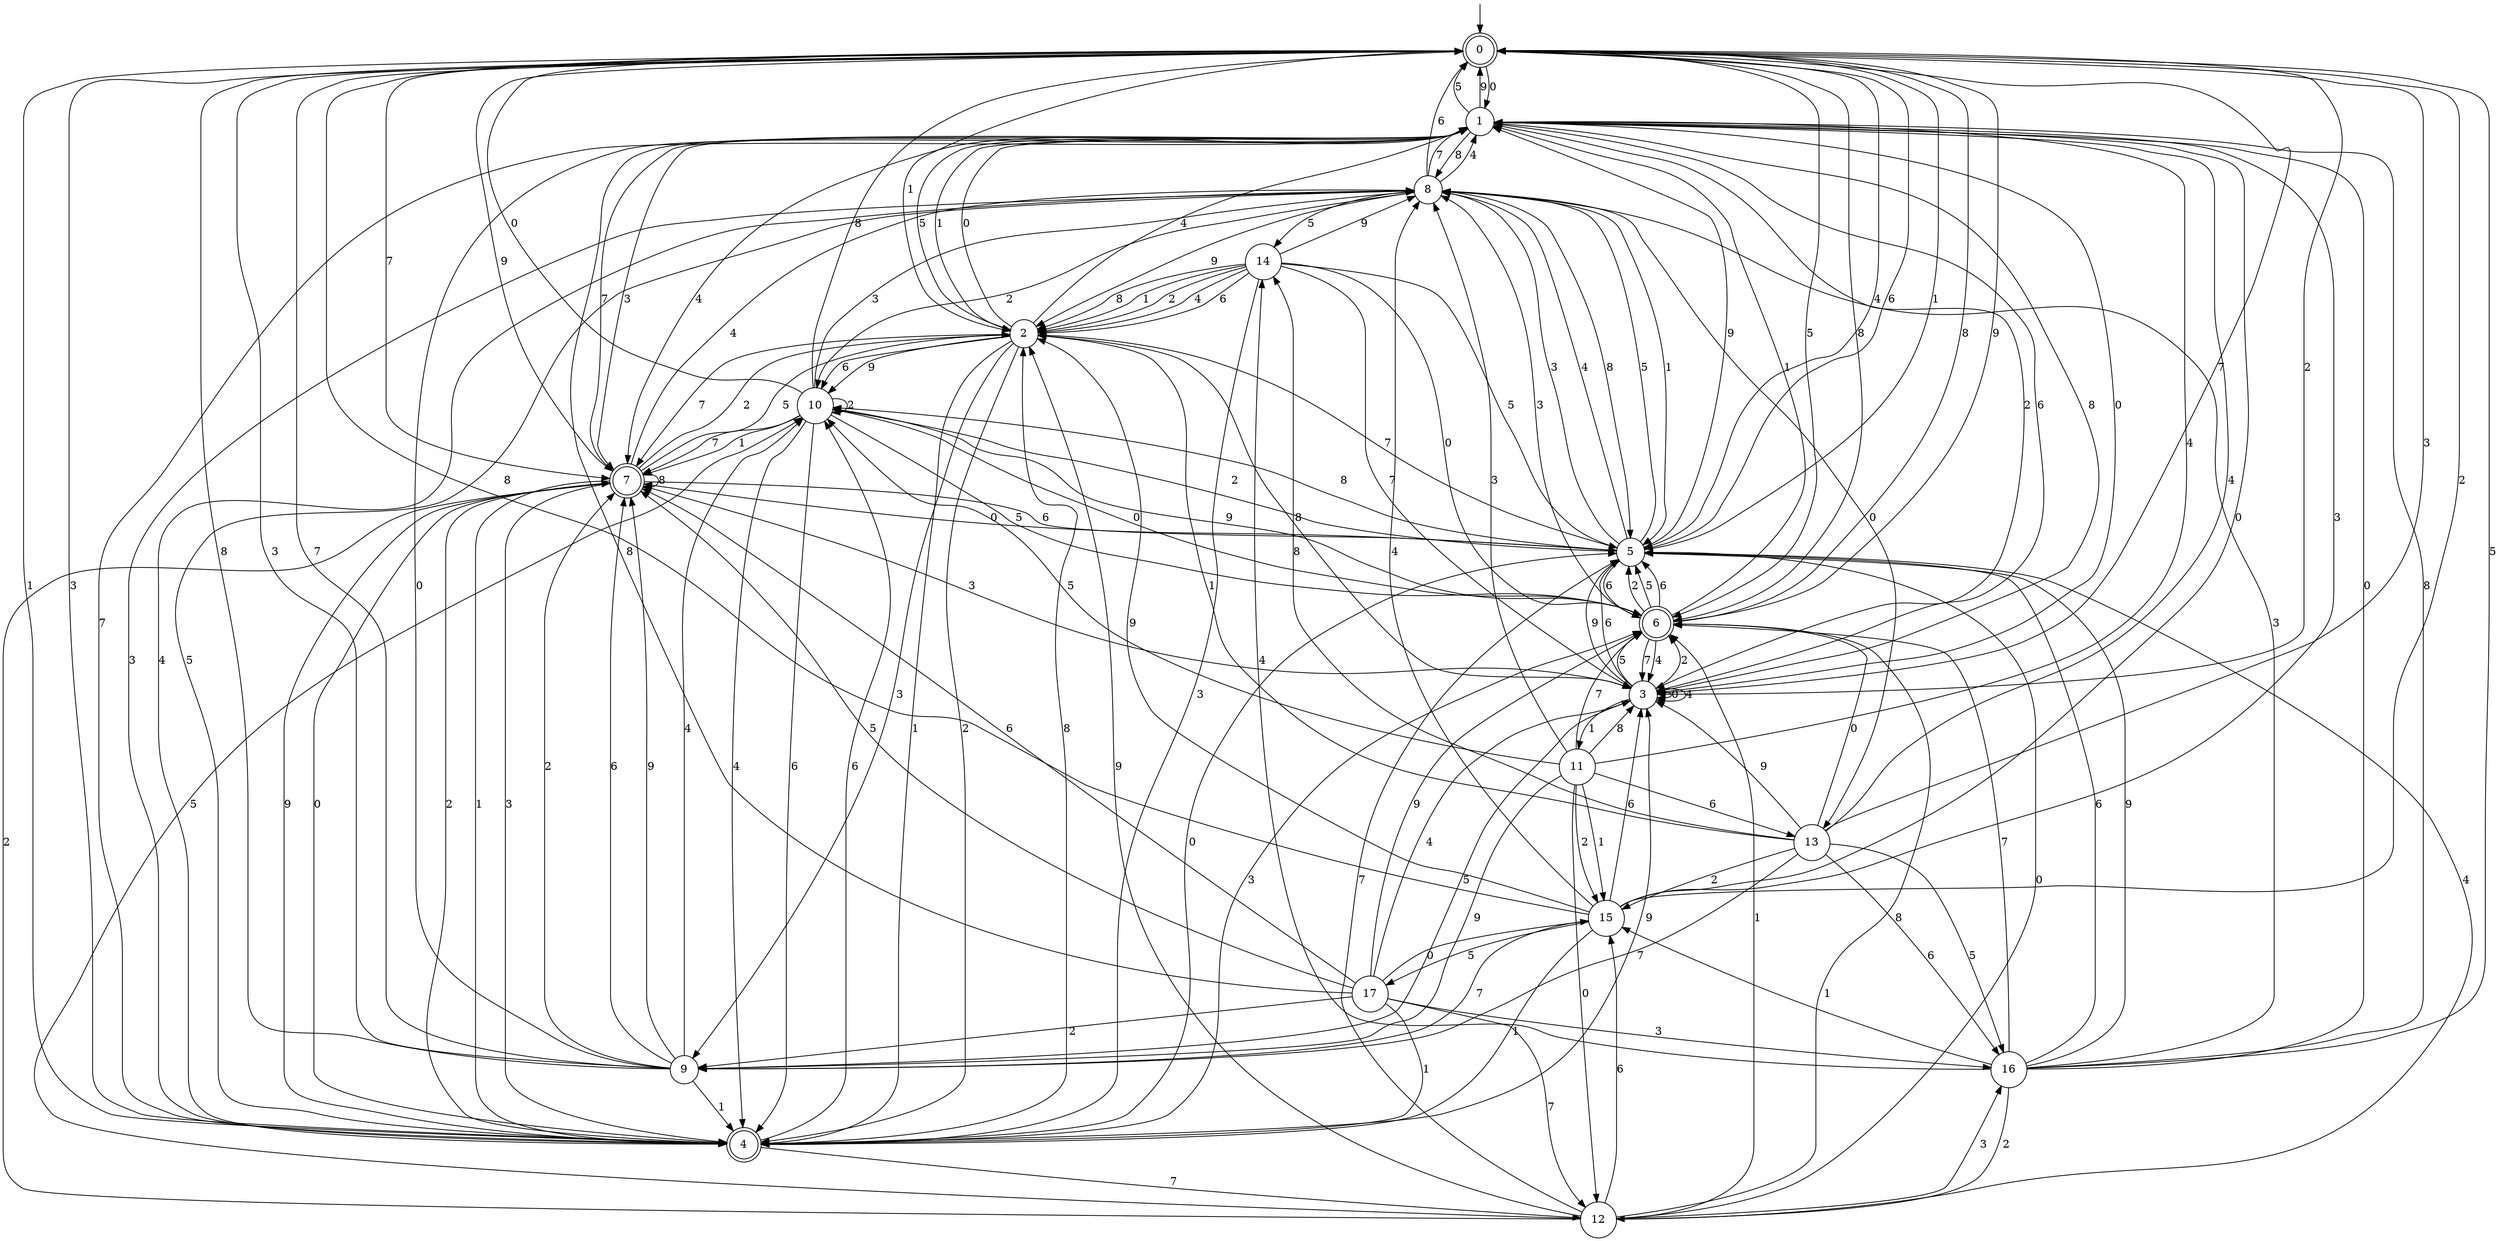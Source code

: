 digraph g {

	s0 [shape="doublecircle" label="0"];
	s1 [shape="circle" label="1"];
	s2 [shape="circle" label="2"];
	s3 [shape="circle" label="3"];
	s4 [shape="doublecircle" label="4"];
	s5 [shape="circle" label="5"];
	s6 [shape="doublecircle" label="6"];
	s7 [shape="doublecircle" label="7"];
	s8 [shape="circle" label="8"];
	s9 [shape="circle" label="9"];
	s10 [shape="circle" label="10"];
	s11 [shape="circle" label="11"];
	s12 [shape="circle" label="12"];
	s13 [shape="circle" label="13"];
	s14 [shape="circle" label="14"];
	s15 [shape="circle" label="15"];
	s16 [shape="circle" label="16"];
	s17 [shape="circle" label="17"];
	s0 -> s1 [label="0"];
	s0 -> s2 [label="1"];
	s0 -> s3 [label="2"];
	s0 -> s4 [label="3"];
	s0 -> s5 [label="4"];
	s0 -> s6 [label="5"];
	s0 -> s5 [label="6"];
	s0 -> s7 [label="7"];
	s0 -> s6 [label="8"];
	s0 -> s7 [label="9"];
	s1 -> s3 [label="0"];
	s1 -> s2 [label="1"];
	s1 -> s3 [label="2"];
	s1 -> s7 [label="3"];
	s1 -> s7 [label="4"];
	s1 -> s0 [label="5"];
	s1 -> s3 [label="6"];
	s1 -> s4 [label="7"];
	s1 -> s8 [label="8"];
	s1 -> s0 [label="9"];
	s2 -> s1 [label="0"];
	s2 -> s4 [label="1"];
	s2 -> s4 [label="2"];
	s2 -> s9 [label="3"];
	s2 -> s1 [label="4"];
	s2 -> s1 [label="5"];
	s2 -> s10 [label="6"];
	s2 -> s7 [label="7"];
	s2 -> s3 [label="8"];
	s2 -> s10 [label="9"];
	s3 -> s3 [label="0"];
	s3 -> s11 [label="1"];
	s3 -> s6 [label="2"];
	s3 -> s7 [label="3"];
	s3 -> s3 [label="4"];
	s3 -> s6 [label="5"];
	s3 -> s5 [label="6"];
	s3 -> s0 [label="7"];
	s3 -> s1 [label="8"];
	s3 -> s5 [label="9"];
	s4 -> s5 [label="0"];
	s4 -> s0 [label="1"];
	s4 -> s7 [label="2"];
	s4 -> s6 [label="3"];
	s4 -> s8 [label="4"];
	s4 -> s8 [label="5"];
	s4 -> s10 [label="6"];
	s4 -> s12 [label="7"];
	s4 -> s2 [label="8"];
	s4 -> s3 [label="9"];
	s5 -> s7 [label="0"];
	s5 -> s0 [label="1"];
	s5 -> s10 [label="2"];
	s5 -> s8 [label="3"];
	s5 -> s8 [label="4"];
	s5 -> s8 [label="5"];
	s5 -> s6 [label="6"];
	s5 -> s2 [label="7"];
	s5 -> s10 [label="8"];
	s5 -> s1 [label="9"];
	s6 -> s10 [label="0"];
	s6 -> s1 [label="1"];
	s6 -> s5 [label="2"];
	s6 -> s8 [label="3"];
	s6 -> s3 [label="4"];
	s6 -> s5 [label="5"];
	s6 -> s5 [label="6"];
	s6 -> s3 [label="7"];
	s6 -> s0 [label="8"];
	s6 -> s0 [label="9"];
	s7 -> s4 [label="0"];
	s7 -> s4 [label="1"];
	s7 -> s2 [label="2"];
	s7 -> s4 [label="3"];
	s7 -> s8 [label="4"];
	s7 -> s2 [label="5"];
	s7 -> s5 [label="6"];
	s7 -> s1 [label="7"];
	s7 -> s7 [label="8"];
	s7 -> s4 [label="9"];
	s8 -> s13 [label="0"];
	s8 -> s5 [label="1"];
	s8 -> s10 [label="2"];
	s8 -> s4 [label="3"];
	s8 -> s1 [label="4"];
	s8 -> s14 [label="5"];
	s8 -> s0 [label="6"];
	s8 -> s1 [label="7"];
	s8 -> s5 [label="8"];
	s8 -> s2 [label="9"];
	s9 -> s1 [label="0"];
	s9 -> s4 [label="1"];
	s9 -> s7 [label="2"];
	s9 -> s0 [label="3"];
	s9 -> s10 [label="4"];
	s9 -> s3 [label="5"];
	s9 -> s7 [label="6"];
	s9 -> s0 [label="7"];
	s9 -> s0 [label="8"];
	s9 -> s7 [label="9"];
	s10 -> s0 [label="0"];
	s10 -> s7 [label="1"];
	s10 -> s10 [label="2"];
	s10 -> s8 [label="3"];
	s10 -> s4 [label="4"];
	s10 -> s6 [label="5"];
	s10 -> s4 [label="6"];
	s10 -> s7 [label="7"];
	s10 -> s0 [label="8"];
	s10 -> s6 [label="9"];
	s11 -> s12 [label="0"];
	s11 -> s15 [label="1"];
	s11 -> s15 [label="2"];
	s11 -> s8 [label="3"];
	s11 -> s1 [label="4"];
	s11 -> s10 [label="5"];
	s11 -> s13 [label="6"];
	s11 -> s6 [label="7"];
	s11 -> s3 [label="8"];
	s11 -> s9 [label="9"];
	s12 -> s5 [label="0"];
	s12 -> s6 [label="1"];
	s12 -> s7 [label="2"];
	s12 -> s16 [label="3"];
	s12 -> s5 [label="4"];
	s12 -> s10 [label="5"];
	s12 -> s15 [label="6"];
	s12 -> s5 [label="7"];
	s12 -> s6 [label="8"];
	s12 -> s2 [label="9"];
	s13 -> s6 [label="0"];
	s13 -> s2 [label="1"];
	s13 -> s15 [label="2"];
	s13 -> s0 [label="3"];
	s13 -> s1 [label="4"];
	s13 -> s16 [label="5"];
	s13 -> s16 [label="6"];
	s13 -> s9 [label="7"];
	s13 -> s14 [label="8"];
	s13 -> s3 [label="9"];
	s14 -> s6 [label="0"];
	s14 -> s2 [label="1"];
	s14 -> s2 [label="2"];
	s14 -> s4 [label="3"];
	s14 -> s2 [label="4"];
	s14 -> s5 [label="5"];
	s14 -> s2 [label="6"];
	s14 -> s3 [label="7"];
	s14 -> s2 [label="8"];
	s14 -> s8 [label="9"];
	s15 -> s1 [label="0"];
	s15 -> s4 [label="1"];
	s15 -> s0 [label="2"];
	s15 -> s1 [label="3"];
	s15 -> s8 [label="4"];
	s15 -> s17 [label="5"];
	s15 -> s3 [label="6"];
	s15 -> s9 [label="7"];
	s15 -> s0 [label="8"];
	s15 -> s2 [label="9"];
	s16 -> s1 [label="0"];
	s16 -> s15 [label="1"];
	s16 -> s12 [label="2"];
	s16 -> s8 [label="3"];
	s16 -> s14 [label="4"];
	s16 -> s0 [label="5"];
	s16 -> s5 [label="6"];
	s16 -> s6 [label="7"];
	s16 -> s1 [label="8"];
	s16 -> s5 [label="9"];
	s17 -> s15 [label="0"];
	s17 -> s4 [label="1"];
	s17 -> s9 [label="2"];
	s17 -> s16 [label="3"];
	s17 -> s3 [label="4"];
	s17 -> s7 [label="5"];
	s17 -> s7 [label="6"];
	s17 -> s12 [label="7"];
	s17 -> s1 [label="8"];
	s17 -> s6 [label="9"];

__start0 [label="" shape="none" width="0" height="0"];
__start0 -> s0;

}
